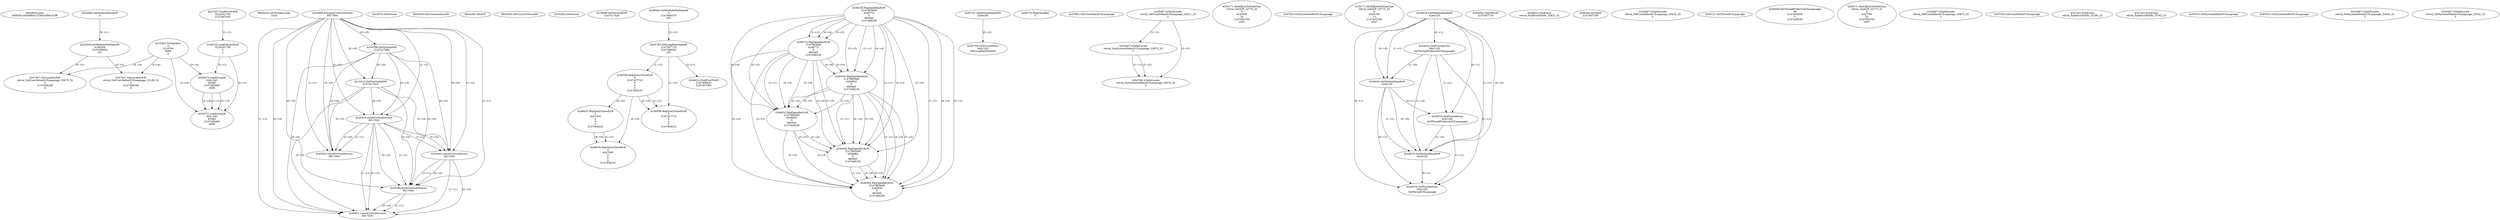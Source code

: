 // Global SCDG with merge call
digraph {
	0 [label="6850628.main
0006381a05e9f0dc2336454f0bc41fff"]
	1 [label="4254480.GetModuleHandleW
0"]
	2 [label="6844434.SetThreadLocale
1024"]
	3 [label="4243965.InitializeCriticalSection
6917004"]
	4 [label="4243979.GetVersion
"]
	5 [label="4250188.GetSystemInfo
2147417660"]
	3 -> 5 [label="(0-->0)"]
	6 [label="6844540.GetCommandLineW
"]
	7 [label="4214413.GetStartupInfoW
2147417624"]
	3 -> 7 [label="(0-->0)"]
	5 -> 7 [label="(0-->0)"]
	8 [label="6844560.GetACP
"]
	9 [label="6844580.GetCurrentThreadId
"]
	10 [label="4250204.GetVersion
"]
	11 [label="4276690.GetVersionExW
2147417420"]
	12 [label="4243306.GetModuleFileNameW
4194304
2147408904
522"]
	1 -> 12 [label="(0-->1)"]
	13 [label="4248064.GetModuleFileNameW
0
2147408370
261"]
	14 [label="4215383.VirtualAlloc
0
1310704
4096
4"]
	15 [label="4246338.RegOpenKeyExW
2147483649
4246772
0
983065
2147408236"]
	16 [label="4246372.RegOpenKeyExW
2147483650
4246772
0
983065
2147408236"]
	15 -> 16 [label="(2-->2)"]
	15 -> 16 [label="(4-->4)"]
	15 -> 16 [label="(5-->5)"]
	17 [label="4245741.GetModuleHandleW
4246160"]
	18 [label="4245758.GetProcAddress
9441320
GetLongPathNameW"]
	17 -> 18 [label="(0-->1)"]
	19 [label="4245785.GetLongPathNameW
2147407710
2147406542
261"]
	13 -> 19 [label="(3-->3)"]
	20 [label="4246556.RegQueryValueExW
0
2147407710
0
0
0
2147408232"]
	19 -> 20 [label="(1-->2)"]
	21 [label="4246599.RegQueryValueExW
0
2147407710
0
0
0
2147408232"]
	19 -> 21 [label="(1-->2)"]
	20 -> 21 [label="(2-->2)"]
	20 -> 21 [label="(6-->6)"]
	22 [label="4246722.RegCloseKey
0"]
	23 [label="4247883.GetUserDefaultUILanguage
"]
	24 [label="4245418.EnterCriticalSection
6917004"]
	3 -> 24 [label="(1-->1)"]
	3 -> 24 [label="(0-->0)"]
	5 -> 24 [label="(0-->0)"]
	7 -> 24 [label="(0-->0)"]
	25 [label="4245469.LeaveCriticalSection
6917004"]
	3 -> 25 [label="(1-->1)"]
	24 -> 25 [label="(1-->1)"]
	3 -> 25 [label="(0-->0)"]
	5 -> 25 [label="(0-->0)"]
	7 -> 25 [label="(0-->0)"]
	24 -> 25 [label="(0-->0)"]
	26 [label="4245487.IsValidLocale
retval_GetUserDefaultUILanguage_32911_32
2"]
	27 [label="4250171.MultiByteToWideChar
retval_GetACP_32773_32
0
4243592
10
2147403704
2047"]
	28 [label="4245580.EnterCriticalSection
6917004"]
	3 -> 28 [label="(1-->1)"]
	24 -> 28 [label="(1-->1)"]
	25 -> 28 [label="(1-->1)"]
	3 -> 28 [label="(0-->0)"]
	5 -> 28 [label="(0-->0)"]
	7 -> 28 [label="(0-->0)"]
	24 -> 28 [label="(0-->0)"]
	25 -> 28 [label="(0-->0)"]
	29 [label="4245621.LeaveCriticalSection
6917004"]
	3 -> 29 [label="(1-->1)"]
	24 -> 29 [label="(1-->1)"]
	25 -> 29 [label="(1-->1)"]
	28 -> 29 [label="(1-->1)"]
	3 -> 29 [label="(0-->0)"]
	5 -> 29 [label="(0-->0)"]
	7 -> 29 [label="(0-->0)"]
	24 -> 29 [label="(0-->0)"]
	25 -> 29 [label="(0-->0)"]
	28 -> 29 [label="(0-->0)"]
	30 [label="4247923.GetSystemDefaultUILanguage
"]
	31 [label="4245487.IsValidLocale
retval_GetSystemDefaultUILanguage_33070_32
2"]
	26 -> 31 [label="(2-->2)"]
	32 [label="4250171.MultiByteToWideChar
retval_GetACP_32773_32
0
4243796
13
2147403704
2047"]
	33 [label="4244018.GetModuleHandleW
4244120"]
	34 [label="4244024.GetProcAddress
9441320
GetThreadPreferredUILanguages"]
	33 -> 34 [label="(0-->1)"]
	35 [label="4244044.GetModuleHandleW
4244120"]
	33 -> 35 [label="(1-->1)"]
	33 -> 35 [label="(0-->0)"]
	34 -> 35 [label="(1-->0)"]
	36 [label="4244050.GetProcAddress
9441320
SetThreadPreferredUILanguages"]
	33 -> 36 [label="(0-->1)"]
	34 -> 36 [label="(1-->1)"]
	35 -> 36 [label="(0-->1)"]
	37 [label="4244070.GetModuleHandleW
4244120"]
	33 -> 37 [label="(1-->1)"]
	35 -> 37 [label="(1-->1)"]
	33 -> 37 [label="(0-->0)"]
	34 -> 37 [label="(1-->0)"]
	35 -> 37 [label="(0-->0)"]
	36 -> 37 [label="(1-->0)"]
	38 [label="4244076.GetProcAddress
9441320
GetThreadUILanguage"]
	33 -> 38 [label="(0-->1)"]
	34 -> 38 [label="(1-->1)"]
	35 -> 38 [label="(0-->1)"]
	36 -> 38 [label="(1-->1)"]
	37 -> 38 [label="(0-->1)"]
	39 [label="4245683.CharNextW
2147407716"]
	40 [label="4246014.FindFirstFileW
2147406542
2147407064"]
	19 -> 40 [label="(2-->1)"]
	41 [label="4246032.FindClose
retval_FindFirstFileW_32825_32"]
	42 [label="4246044.lstrlenW
2147407108"]
	43 [label="4245487.IsValidLocale
retval_GetUserDefaultUILanguage_33476_32
2"]
	44 [label="4245121.GetThreadUILanguage
"]
	45 [label="4245059.GetThreadPreferredUILanguages
56
2147408200
0
2147408240"]
	46 [label="4250171.MultiByteToWideChar
retval_GetACP_32773_32
0
4243784
10
2147403704
2047"]
	47 [label="4246402.RegOpenKeyExW
2147483649
4246832
0
983065
2147408236"]
	15 -> 47 [label="(1-->1)"]
	15 -> 47 [label="(4-->4)"]
	16 -> 47 [label="(4-->4)"]
	15 -> 47 [label="(5-->5)"]
	16 -> 47 [label="(5-->5)"]
	48 [label="4246432.RegOpenKeyExW
2147483650
4246832
0
983065
2147408236"]
	16 -> 48 [label="(1-->1)"]
	47 -> 48 [label="(2-->2)"]
	15 -> 48 [label="(4-->4)"]
	16 -> 48 [label="(4-->4)"]
	47 -> 48 [label="(4-->4)"]
	15 -> 48 [label="(5-->5)"]
	16 -> 48 [label="(5-->5)"]
	47 -> 48 [label="(5-->5)"]
	49 [label="4246462.RegOpenKeyExW
2147483649
4246884
0
983065
2147408236"]
	15 -> 49 [label="(1-->1)"]
	47 -> 49 [label="(1-->1)"]
	15 -> 49 [label="(4-->4)"]
	16 -> 49 [label="(4-->4)"]
	47 -> 49 [label="(4-->4)"]
	48 -> 49 [label="(4-->4)"]
	15 -> 49 [label="(5-->5)"]
	16 -> 49 [label="(5-->5)"]
	47 -> 49 [label="(5-->5)"]
	48 -> 49 [label="(5-->5)"]
	50 [label="4246492.RegOpenKeyExW
2147483649
4246936
0
983065
2147408236"]
	15 -> 50 [label="(1-->1)"]
	47 -> 50 [label="(1-->1)"]
	49 -> 50 [label="(1-->1)"]
	15 -> 50 [label="(4-->4)"]
	16 -> 50 [label="(4-->4)"]
	47 -> 50 [label="(4-->4)"]
	48 -> 50 [label="(4-->4)"]
	49 -> 50 [label="(4-->4)"]
	15 -> 50 [label="(5-->5)"]
	16 -> 50 [label="(5-->5)"]
	47 -> 50 [label="(5-->5)"]
	48 -> 50 [label="(5-->5)"]
	49 -> 50 [label="(5-->5)"]
	51 [label="4245487.IsValidLocale
retval_GetUserDefaultUILanguage_33875_32
2"]
	52 [label="4245454.LeaveCriticalSection
6917004"]
	3 -> 52 [label="(1-->1)"]
	24 -> 52 [label="(1-->1)"]
	3 -> 52 [label="(0-->0)"]
	5 -> 52 [label="(0-->0)"]
	7 -> 52 [label="(0-->0)"]
	24 -> 52 [label="(0-->0)"]
	53 [label="4247558.GetUserDefaultUILanguage
"]
	54 [label="4247567.GetLocaleInfoW
retval_GetUserDefaultUILanguage_33186_32
3
2147408268
4"]
	12 -> 54 [label="(0-->2)"]
	14 -> 54 [label="(4-->4)"]
	55 [label="4247247.FindFirstFileW
3224341740
2147407640"]
	56 [label="4247263.FindClose
retval_FindFirstFileW_33190_32"]
	57 [label="4248145.LoadLibraryExW
3224341740
0
2"]
	55 -> 57 [label="(1-->1)"]
	58 [label="4250073.LoadStringW
9441340
65485
2147409468
4096"]
	57 -> 58 [label="(0-->1)"]
	14 -> 58 [label="(3-->4)"]
	59 [label="4247567.GetLocaleInfoW
retval_GetUserDefaultUILanguage_33679_32
3
2147408268
4"]
	12 -> 59 [label="(0-->2)"]
	14 -> 59 [label="(4-->4)"]
	60 [label="4247263.FindClose
retval_FindFirstFileW_33762_32"]
	61 [label="4250073.LoadStringW
9441340
65484
2147409468
4096"]
	57 -> 61 [label="(0-->1)"]
	58 -> 61 [label="(1-->1)"]
	58 -> 61 [label="(3-->3)"]
	14 -> 61 [label="(3-->4)"]
	58 -> 61 [label="(4-->4)"]
	62 [label="4244766.IsValidLocale
retval_GetSystemDefaultUILanguage_33070_32
2"]
	31 -> 62 [label="(1-->1)"]
	26 -> 62 [label="(2-->2)"]
	31 -> 62 [label="(2-->2)"]
	63 [label="4245525.GetSystemDefaultUILanguage
"]
	64 [label="4245552.GetSystemDefaultUILanguage
"]
	65 [label="4246635.RegQueryValueExW
0
4247000
0
0
0
2147408232"]
	20 -> 65 [label="(6-->6)"]
	66 [label="4246676.RegQueryValueExW
0
4247000
0
0
0
2147408232"]
	65 -> 66 [label="(2-->2)"]
	20 -> 66 [label="(6-->6)"]
	65 -> 66 [label="(6-->6)"]
	67 [label="4245487.IsValidLocale
retval_GetSystemDefaultUILanguage_33634_32
2"]
	68 [label="4245487.IsValidLocale
retval_GetSystemDefaultUILanguage_33542_32
2"]
}
